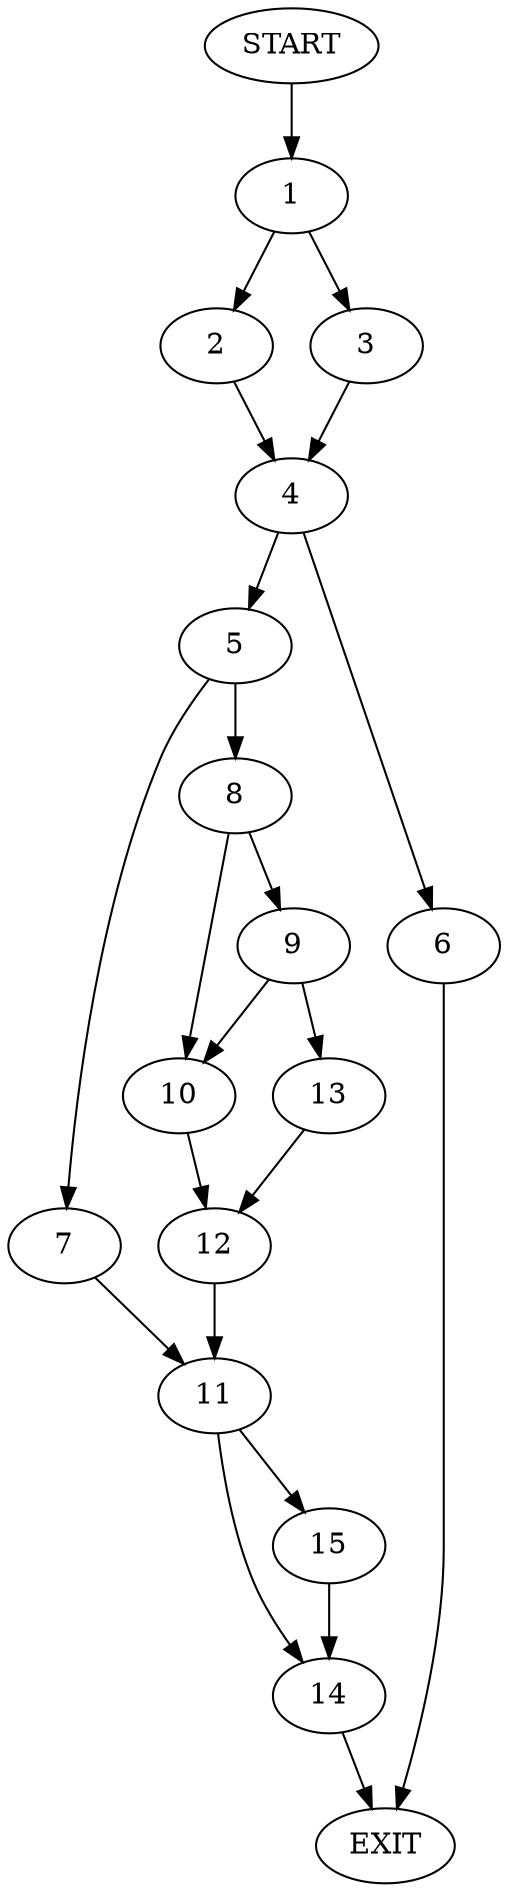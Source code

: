 digraph {
0 [label="START"]
16 [label="EXIT"]
0 -> 1
1 -> 2
1 -> 3
2 -> 4
3 -> 4
4 -> 5
4 -> 6
6 -> 16
5 -> 7
5 -> 8
8 -> 9
8 -> 10
7 -> 11
10 -> 12
9 -> 13
9 -> 10
13 -> 12
12 -> 11
11 -> 14
11 -> 15
15 -> 14
14 -> 16
}
